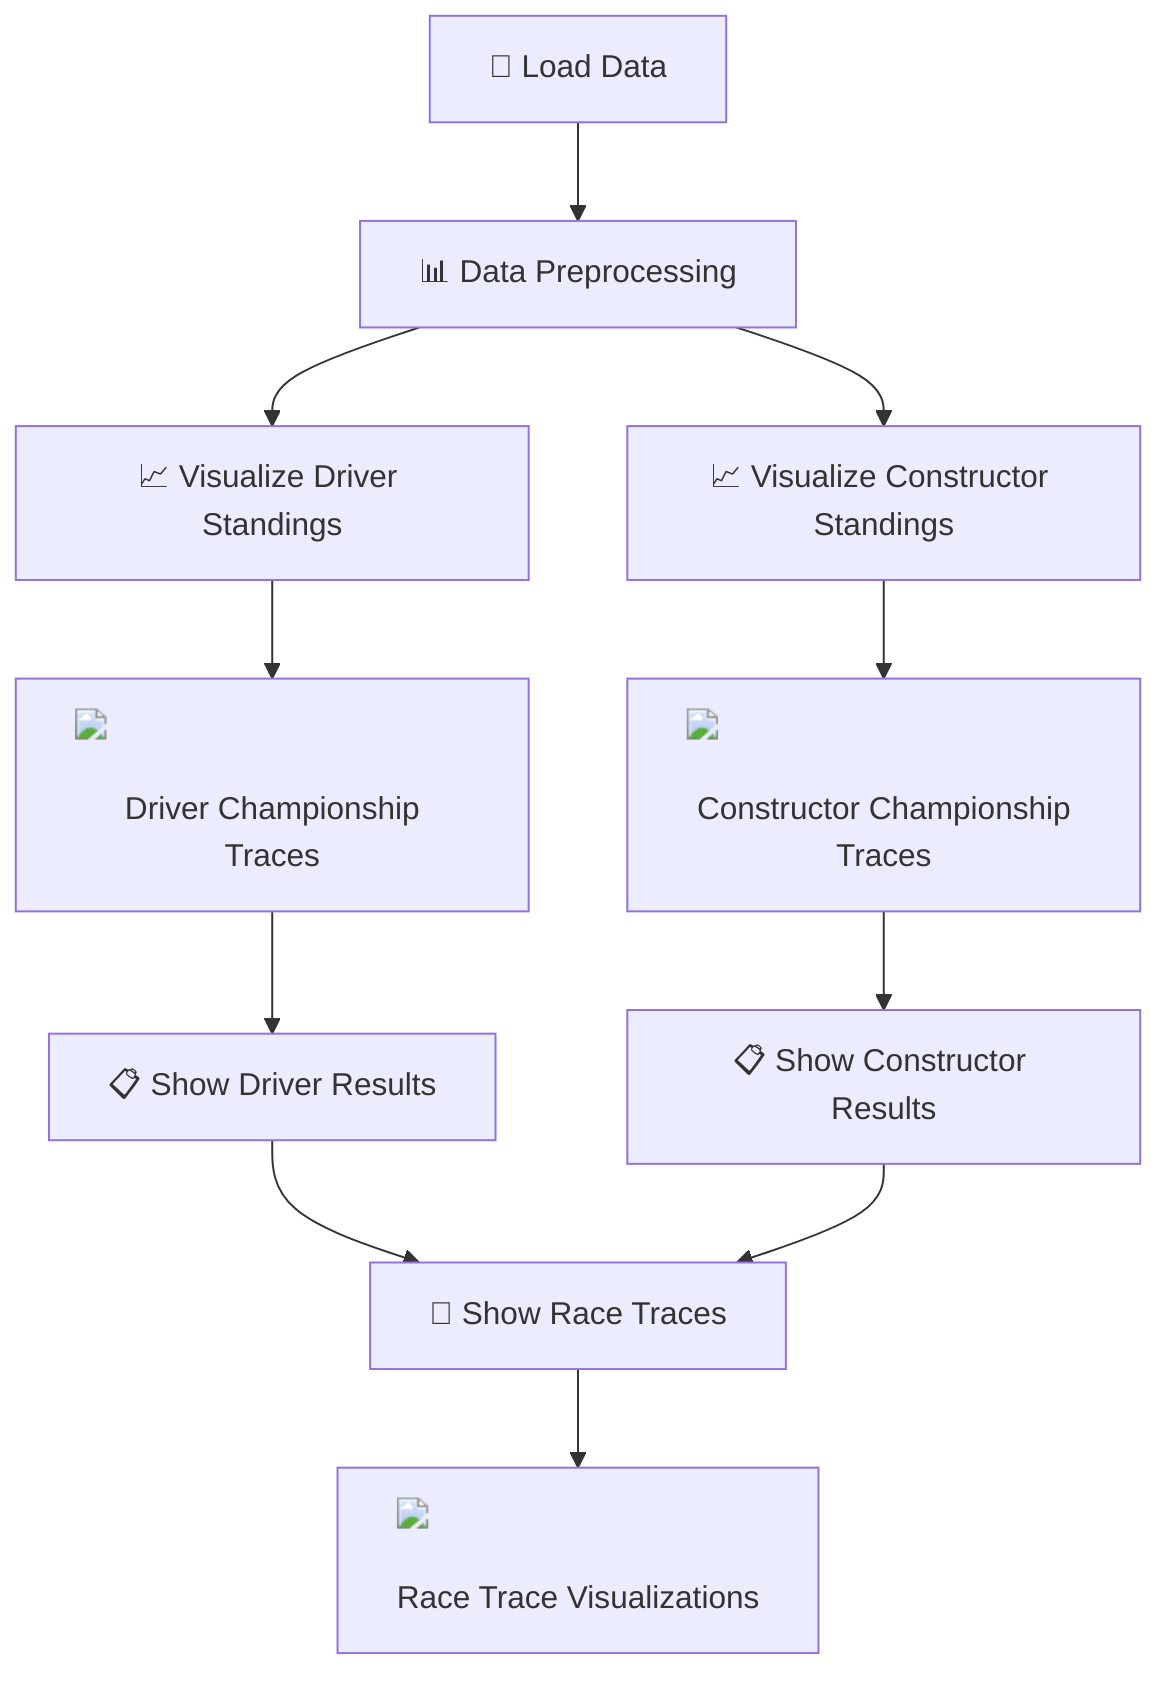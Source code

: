 flowchart TD
    A["📂 Load Data"] --> B["📊 Data Preprocessing"]
    B --> C["📈 Visualize Driver Standings"]
    B --> D["📈 Visualize Constructor Standings"]
    C --> E["<img src='dummy_plots/lineplot_template.svg'/> <br/> Driver Championship Traces"]
    D --> F["<img src='dummy_plots/lineplot_template.svg'/> <br/> Constructor Championship Traces"]
    E --> G["📋 Show Driver Results"]
    F --> H["📋 Show Constructor Results"]
    G --> I["🏁 Show Race Traces"]
    H --> I
    I --> J["<img src='dummy_plots/scatter_plot_template.svg'/> <br/> Race Trace Visualizations"]